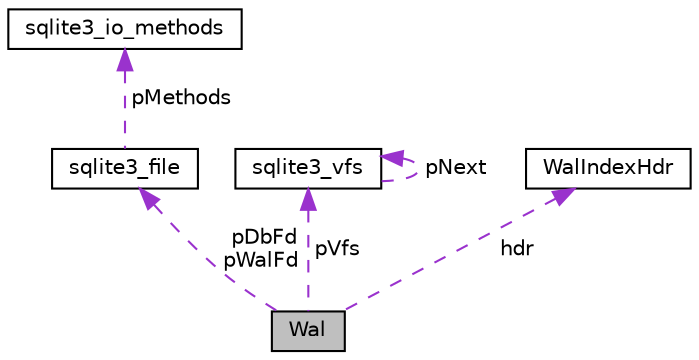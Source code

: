 digraph "Wal"
{
  edge [fontname="Helvetica",fontsize="10",labelfontname="Helvetica",labelfontsize="10"];
  node [fontname="Helvetica",fontsize="10",shape=record];
  Node1 [label="Wal",height=0.2,width=0.4,color="black", fillcolor="grey75", style="filled", fontcolor="black"];
  Node2 -> Node1 [dir="back",color="darkorchid3",fontsize="10",style="dashed",label=" pDbFd\npWalFd" ];
  Node2 [label="sqlite3_file",height=0.2,width=0.4,color="black", fillcolor="white", style="filled",URL="$structsqlite3__file.html"];
  Node3 -> Node2 [dir="back",color="darkorchid3",fontsize="10",style="dashed",label=" pMethods" ];
  Node3 [label="sqlite3_io_methods",height=0.2,width=0.4,color="black", fillcolor="white", style="filled",URL="$structsqlite3__io__methods.html"];
  Node4 -> Node1 [dir="back",color="darkorchid3",fontsize="10",style="dashed",label=" pVfs" ];
  Node4 [label="sqlite3_vfs",height=0.2,width=0.4,color="black", fillcolor="white", style="filled",URL="$structsqlite3__vfs.html"];
  Node4 -> Node4 [dir="back",color="darkorchid3",fontsize="10",style="dashed",label=" pNext" ];
  Node5 -> Node1 [dir="back",color="darkorchid3",fontsize="10",style="dashed",label=" hdr" ];
  Node5 [label="WalIndexHdr",height=0.2,width=0.4,color="black", fillcolor="white", style="filled",URL="$structWalIndexHdr.html"];
}

